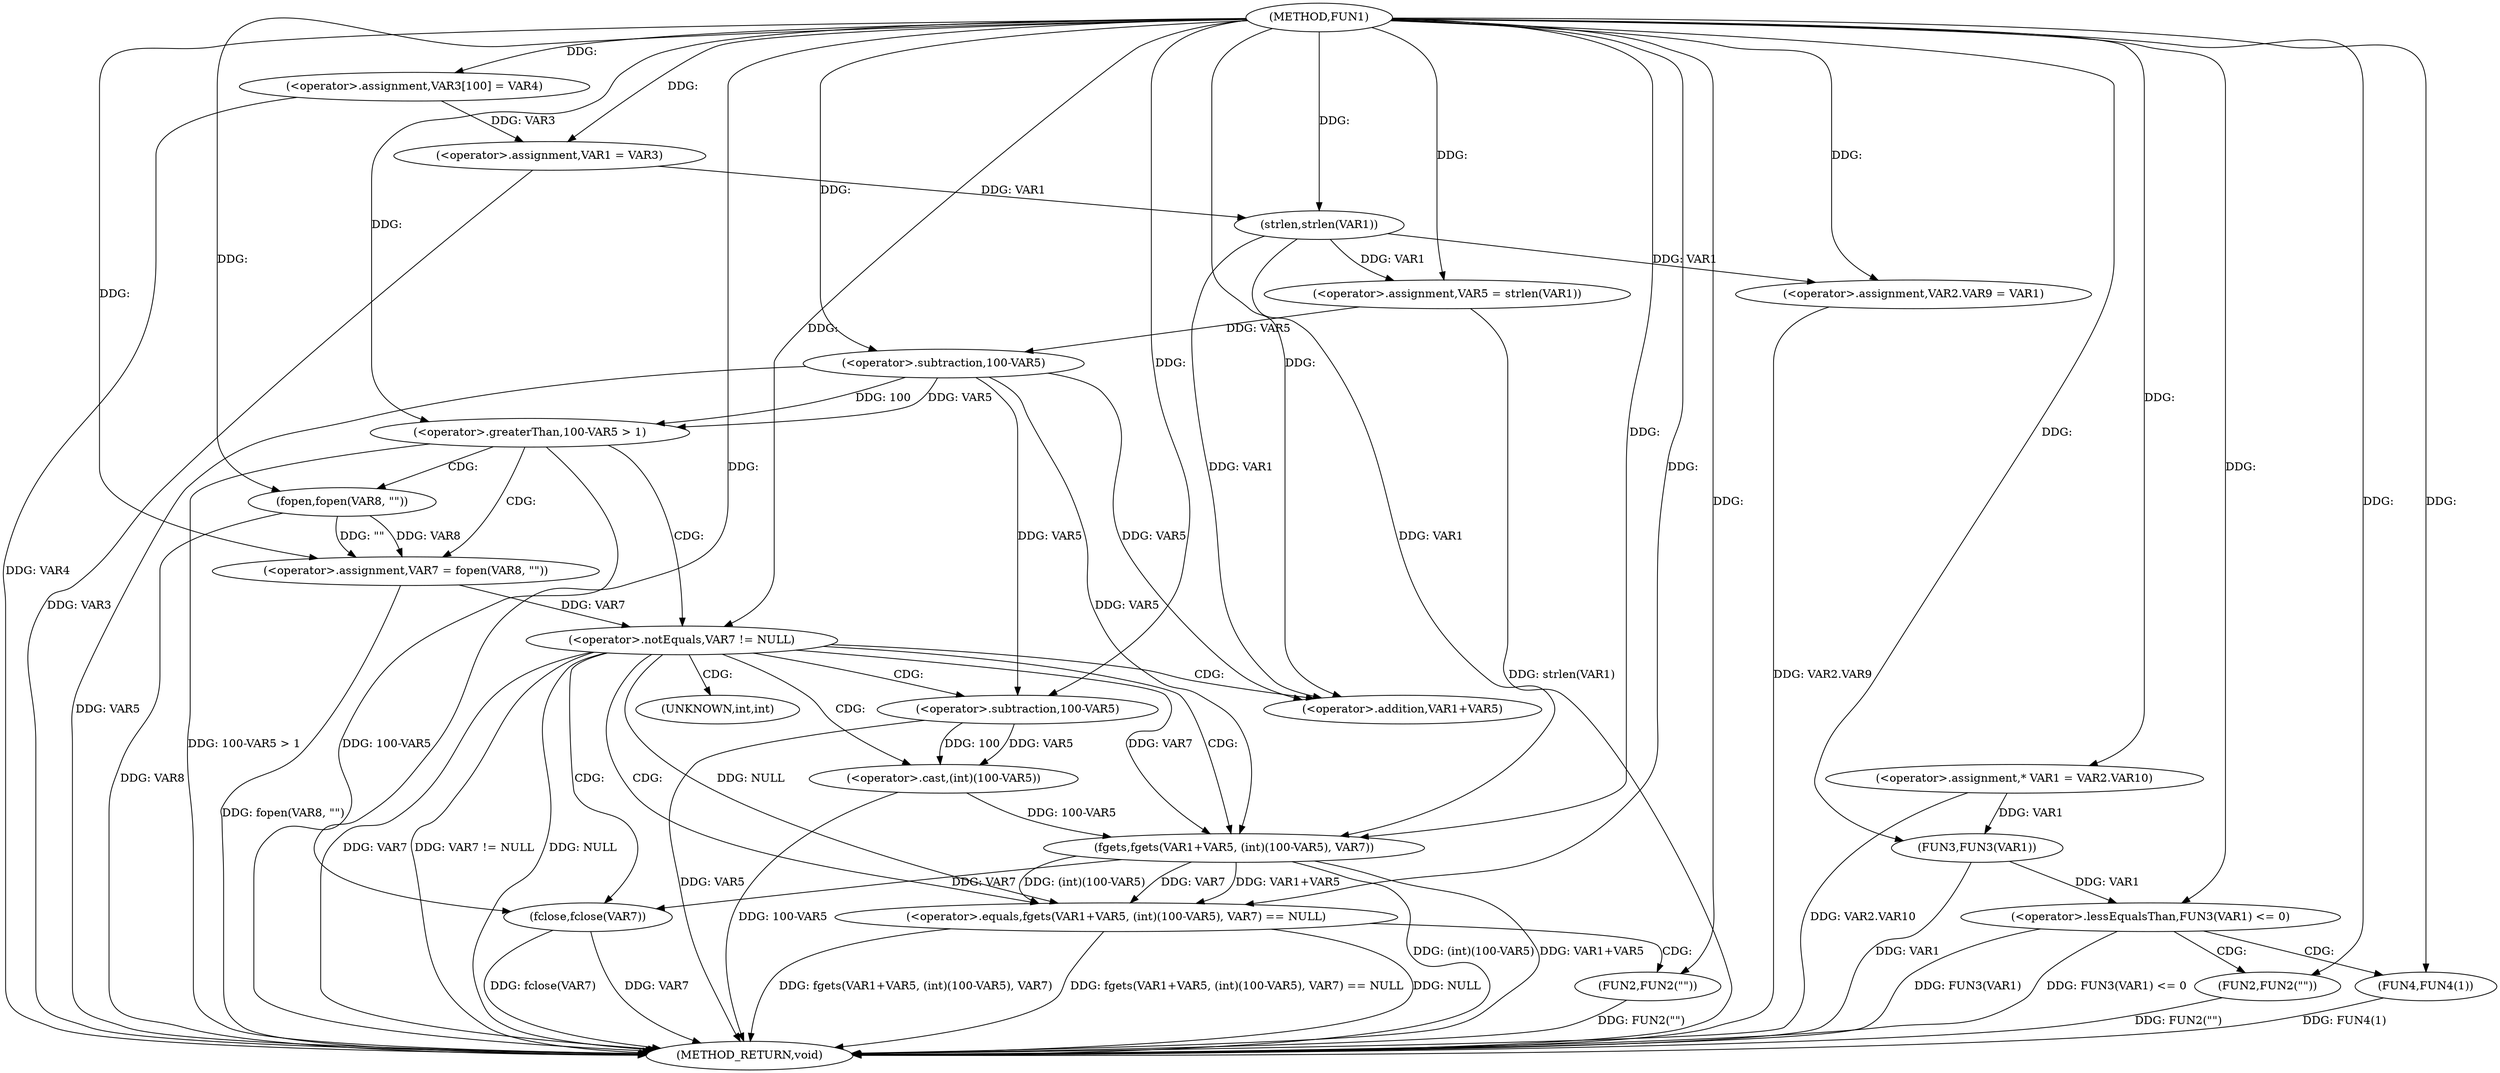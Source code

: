 digraph FUN1 {  
"1000100" [label = "(METHOD,FUN1)" ]
"1000175" [label = "(METHOD_RETURN,void)" ]
"1000105" [label = "(<operator>.assignment,VAR3[100] = VAR4)" ]
"1000108" [label = "(<operator>.assignment,VAR1 = VAR3)" ]
"1000113" [label = "(<operator>.assignment,VAR5 = strlen(VAR1))" ]
"1000115" [label = "(strlen,strlen(VAR1))" ]
"1000119" [label = "(<operator>.greaterThan,100-VAR5 > 1)" ]
"1000120" [label = "(<operator>.subtraction,100-VAR5)" ]
"1000125" [label = "(<operator>.assignment,VAR7 = fopen(VAR8, \"\"))" ]
"1000127" [label = "(fopen,fopen(VAR8, \"\"))" ]
"1000131" [label = "(<operator>.notEquals,VAR7 != NULL)" ]
"1000136" [label = "(<operator>.equals,fgets(VAR1+VAR5, (int)(100-VAR5), VAR7) == NULL)" ]
"1000137" [label = "(fgets,fgets(VAR1+VAR5, (int)(100-VAR5), VAR7))" ]
"1000138" [label = "(<operator>.addition,VAR1+VAR5)" ]
"1000141" [label = "(<operator>.cast,(int)(100-VAR5))" ]
"1000143" [label = "(<operator>.subtraction,100-VAR5)" ]
"1000149" [label = "(FUN2,FUN2(\"\"))" ]
"1000151" [label = "(fclose,fclose(VAR7))" ]
"1000153" [label = "(<operator>.assignment,VAR2.VAR9 = VAR1)" ]
"1000160" [label = "(<operator>.assignment,* VAR1 = VAR2.VAR10)" ]
"1000166" [label = "(<operator>.lessEqualsThan,FUN3(VAR1) <= 0)" ]
"1000167" [label = "(FUN3,FUN3(VAR1))" ]
"1000171" [label = "(FUN2,FUN2(\"\"))" ]
"1000173" [label = "(FUN4,FUN4(1))" ]
"1000142" [label = "(UNKNOWN,int,int)" ]
  "1000167" -> "1000175"  [ label = "DDG: VAR1"] 
  "1000166" -> "1000175"  [ label = "DDG: FUN3(VAR1)"] 
  "1000113" -> "1000175"  [ label = "DDG: strlen(VAR1)"] 
  "1000149" -> "1000175"  [ label = "DDG: FUN2(\"\")"] 
  "1000131" -> "1000175"  [ label = "DDG: NULL"] 
  "1000153" -> "1000175"  [ label = "DDG: VAR2.VAR9"] 
  "1000119" -> "1000175"  [ label = "DDG: 100-VAR5 > 1"] 
  "1000160" -> "1000175"  [ label = "DDG: VAR2.VAR10"] 
  "1000136" -> "1000175"  [ label = "DDG: NULL"] 
  "1000136" -> "1000175"  [ label = "DDG: fgets(VAR1+VAR5, (int)(100-VAR5), VAR7)"] 
  "1000131" -> "1000175"  [ label = "DDG: VAR7 != NULL"] 
  "1000105" -> "1000175"  [ label = "DDG: VAR4"] 
  "1000151" -> "1000175"  [ label = "DDG: fclose(VAR7)"] 
  "1000131" -> "1000175"  [ label = "DDG: VAR7"] 
  "1000137" -> "1000175"  [ label = "DDG: (int)(100-VAR5)"] 
  "1000166" -> "1000175"  [ label = "DDG: FUN3(VAR1) <= 0"] 
  "1000151" -> "1000175"  [ label = "DDG: VAR7"] 
  "1000125" -> "1000175"  [ label = "DDG: fopen(VAR8, \"\")"] 
  "1000108" -> "1000175"  [ label = "DDG: VAR3"] 
  "1000119" -> "1000175"  [ label = "DDG: 100-VAR5"] 
  "1000173" -> "1000175"  [ label = "DDG: FUN4(1)"] 
  "1000141" -> "1000175"  [ label = "DDG: 100-VAR5"] 
  "1000136" -> "1000175"  [ label = "DDG: fgets(VAR1+VAR5, (int)(100-VAR5), VAR7) == NULL"] 
  "1000120" -> "1000175"  [ label = "DDG: VAR5"] 
  "1000143" -> "1000175"  [ label = "DDG: VAR5"] 
  "1000171" -> "1000175"  [ label = "DDG: FUN2(\"\")"] 
  "1000127" -> "1000175"  [ label = "DDG: VAR8"] 
  "1000137" -> "1000175"  [ label = "DDG: VAR1+VAR5"] 
  "1000100" -> "1000105"  [ label = "DDG: "] 
  "1000105" -> "1000108"  [ label = "DDG: VAR3"] 
  "1000100" -> "1000108"  [ label = "DDG: "] 
  "1000115" -> "1000113"  [ label = "DDG: VAR1"] 
  "1000100" -> "1000113"  [ label = "DDG: "] 
  "1000108" -> "1000115"  [ label = "DDG: VAR1"] 
  "1000100" -> "1000115"  [ label = "DDG: "] 
  "1000120" -> "1000119"  [ label = "DDG: 100"] 
  "1000120" -> "1000119"  [ label = "DDG: VAR5"] 
  "1000100" -> "1000120"  [ label = "DDG: "] 
  "1000113" -> "1000120"  [ label = "DDG: VAR5"] 
  "1000100" -> "1000119"  [ label = "DDG: "] 
  "1000127" -> "1000125"  [ label = "DDG: VAR8"] 
  "1000127" -> "1000125"  [ label = "DDG: \"\""] 
  "1000100" -> "1000125"  [ label = "DDG: "] 
  "1000100" -> "1000127"  [ label = "DDG: "] 
  "1000125" -> "1000131"  [ label = "DDG: VAR7"] 
  "1000100" -> "1000131"  [ label = "DDG: "] 
  "1000137" -> "1000136"  [ label = "DDG: VAR1+VAR5"] 
  "1000137" -> "1000136"  [ label = "DDG: (int)(100-VAR5)"] 
  "1000137" -> "1000136"  [ label = "DDG: VAR7"] 
  "1000115" -> "1000137"  [ label = "DDG: VAR1"] 
  "1000100" -> "1000137"  [ label = "DDG: "] 
  "1000120" -> "1000137"  [ label = "DDG: VAR5"] 
  "1000115" -> "1000138"  [ label = "DDG: VAR1"] 
  "1000100" -> "1000138"  [ label = "DDG: "] 
  "1000120" -> "1000138"  [ label = "DDG: VAR5"] 
  "1000141" -> "1000137"  [ label = "DDG: 100-VAR5"] 
  "1000143" -> "1000141"  [ label = "DDG: 100"] 
  "1000143" -> "1000141"  [ label = "DDG: VAR5"] 
  "1000100" -> "1000143"  [ label = "DDG: "] 
  "1000120" -> "1000143"  [ label = "DDG: VAR5"] 
  "1000131" -> "1000137"  [ label = "DDG: VAR7"] 
  "1000131" -> "1000136"  [ label = "DDG: NULL"] 
  "1000100" -> "1000136"  [ label = "DDG: "] 
  "1000100" -> "1000149"  [ label = "DDG: "] 
  "1000137" -> "1000151"  [ label = "DDG: VAR7"] 
  "1000100" -> "1000151"  [ label = "DDG: "] 
  "1000115" -> "1000153"  [ label = "DDG: VAR1"] 
  "1000100" -> "1000153"  [ label = "DDG: "] 
  "1000100" -> "1000160"  [ label = "DDG: "] 
  "1000167" -> "1000166"  [ label = "DDG: VAR1"] 
  "1000160" -> "1000167"  [ label = "DDG: VAR1"] 
  "1000100" -> "1000167"  [ label = "DDG: "] 
  "1000100" -> "1000166"  [ label = "DDG: "] 
  "1000100" -> "1000171"  [ label = "DDG: "] 
  "1000100" -> "1000173"  [ label = "DDG: "] 
  "1000119" -> "1000125"  [ label = "CDG: "] 
  "1000119" -> "1000131"  [ label = "CDG: "] 
  "1000119" -> "1000127"  [ label = "CDG: "] 
  "1000131" -> "1000143"  [ label = "CDG: "] 
  "1000131" -> "1000142"  [ label = "CDG: "] 
  "1000131" -> "1000137"  [ label = "CDG: "] 
  "1000131" -> "1000141"  [ label = "CDG: "] 
  "1000131" -> "1000151"  [ label = "CDG: "] 
  "1000131" -> "1000136"  [ label = "CDG: "] 
  "1000131" -> "1000138"  [ label = "CDG: "] 
  "1000136" -> "1000149"  [ label = "CDG: "] 
  "1000166" -> "1000173"  [ label = "CDG: "] 
  "1000166" -> "1000171"  [ label = "CDG: "] 
}
